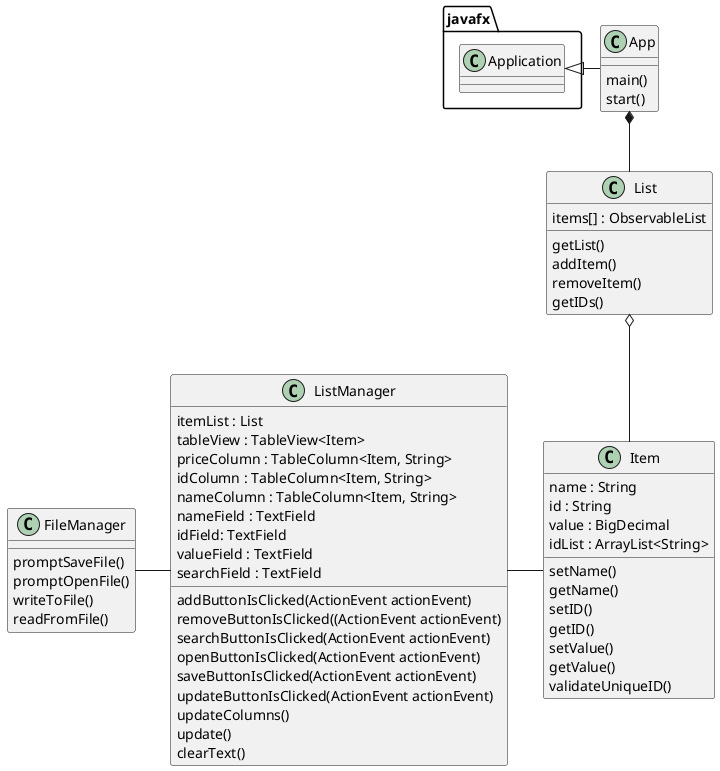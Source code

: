 @startuml

class App{
main()
start()
}

class Item{
name : String
id : String
value : BigDecimal
idList : ArrayList<String>

setName()
getName()
setID()
getID()
setValue()
getValue()
validateUniqueID()
}

class List{
items[] : ObservableList

getList()
addItem()
removeItem()
getIDs()
}

class FileManager{
promptSaveFile()
promptOpenFile()
writeToFile()
readFromFile()
}

class ListManager{
itemList : List
tableView : TableView<Item>
priceColumn : TableColumn<Item, String>
idColumn : TableColumn<Item, String>
nameColumn : TableColumn<Item, String>
nameField : TextField
idField: TextField
valueField : TextField
searchField : TextField

addButtonIsClicked(ActionEvent actionEvent)
removeButtonIsClicked((ActionEvent actionEvent)
searchButtonIsClicked(ActionEvent actionEvent)
openButtonIsClicked(ActionEvent actionEvent)
saveButtonIsClicked(ActionEvent actionEvent)
updateButtonIsClicked(ActionEvent actionEvent)
updateColumns()
update()
clearText()
}

javafx.Application <|- App
App *-- List
List o-- Item
ListManager - Item
FileManager - ListManager

@enduml